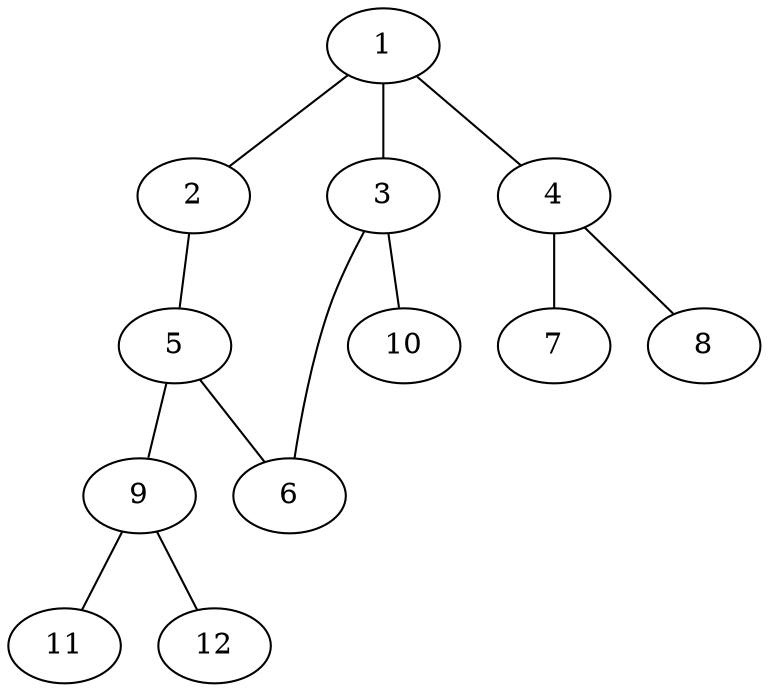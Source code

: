 graph molecule_4041 {
	1	 [chem=C];
	2	 [chem=S];
	1 -- 2	 [valence=1];
	3	 [chem=C];
	1 -- 3	 [valence=2];
	4	 [chem=N];
	1 -- 4	 [valence=1];
	5	 [chem=C];
	2 -- 5	 [valence=1];
	6	 [chem=N];
	3 -- 6	 [valence=1];
	10	 [chem=H];
	3 -- 10	 [valence=1];
	7	 [chem=O];
	4 -- 7	 [valence=2];
	8	 [chem=O];
	4 -- 8	 [valence=1];
	5 -- 6	 [valence=2];
	9	 [chem=N];
	5 -- 9	 [valence=1];
	11	 [chem=H];
	9 -- 11	 [valence=1];
	12	 [chem=H];
	9 -- 12	 [valence=1];
}
